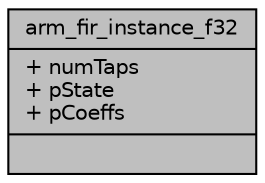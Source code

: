 digraph "arm_fir_instance_f32"
{
  edge [fontname="Helvetica",fontsize="10",labelfontname="Helvetica",labelfontsize="10"];
  node [fontname="Helvetica",fontsize="10",shape=record];
  Node1 [label="{arm_fir_instance_f32\n|+ numTaps\l+ pState\l+ pCoeffs\l|}",height=0.2,width=0.4,color="black", fillcolor="grey75", style="filled", fontcolor="black"];
}

